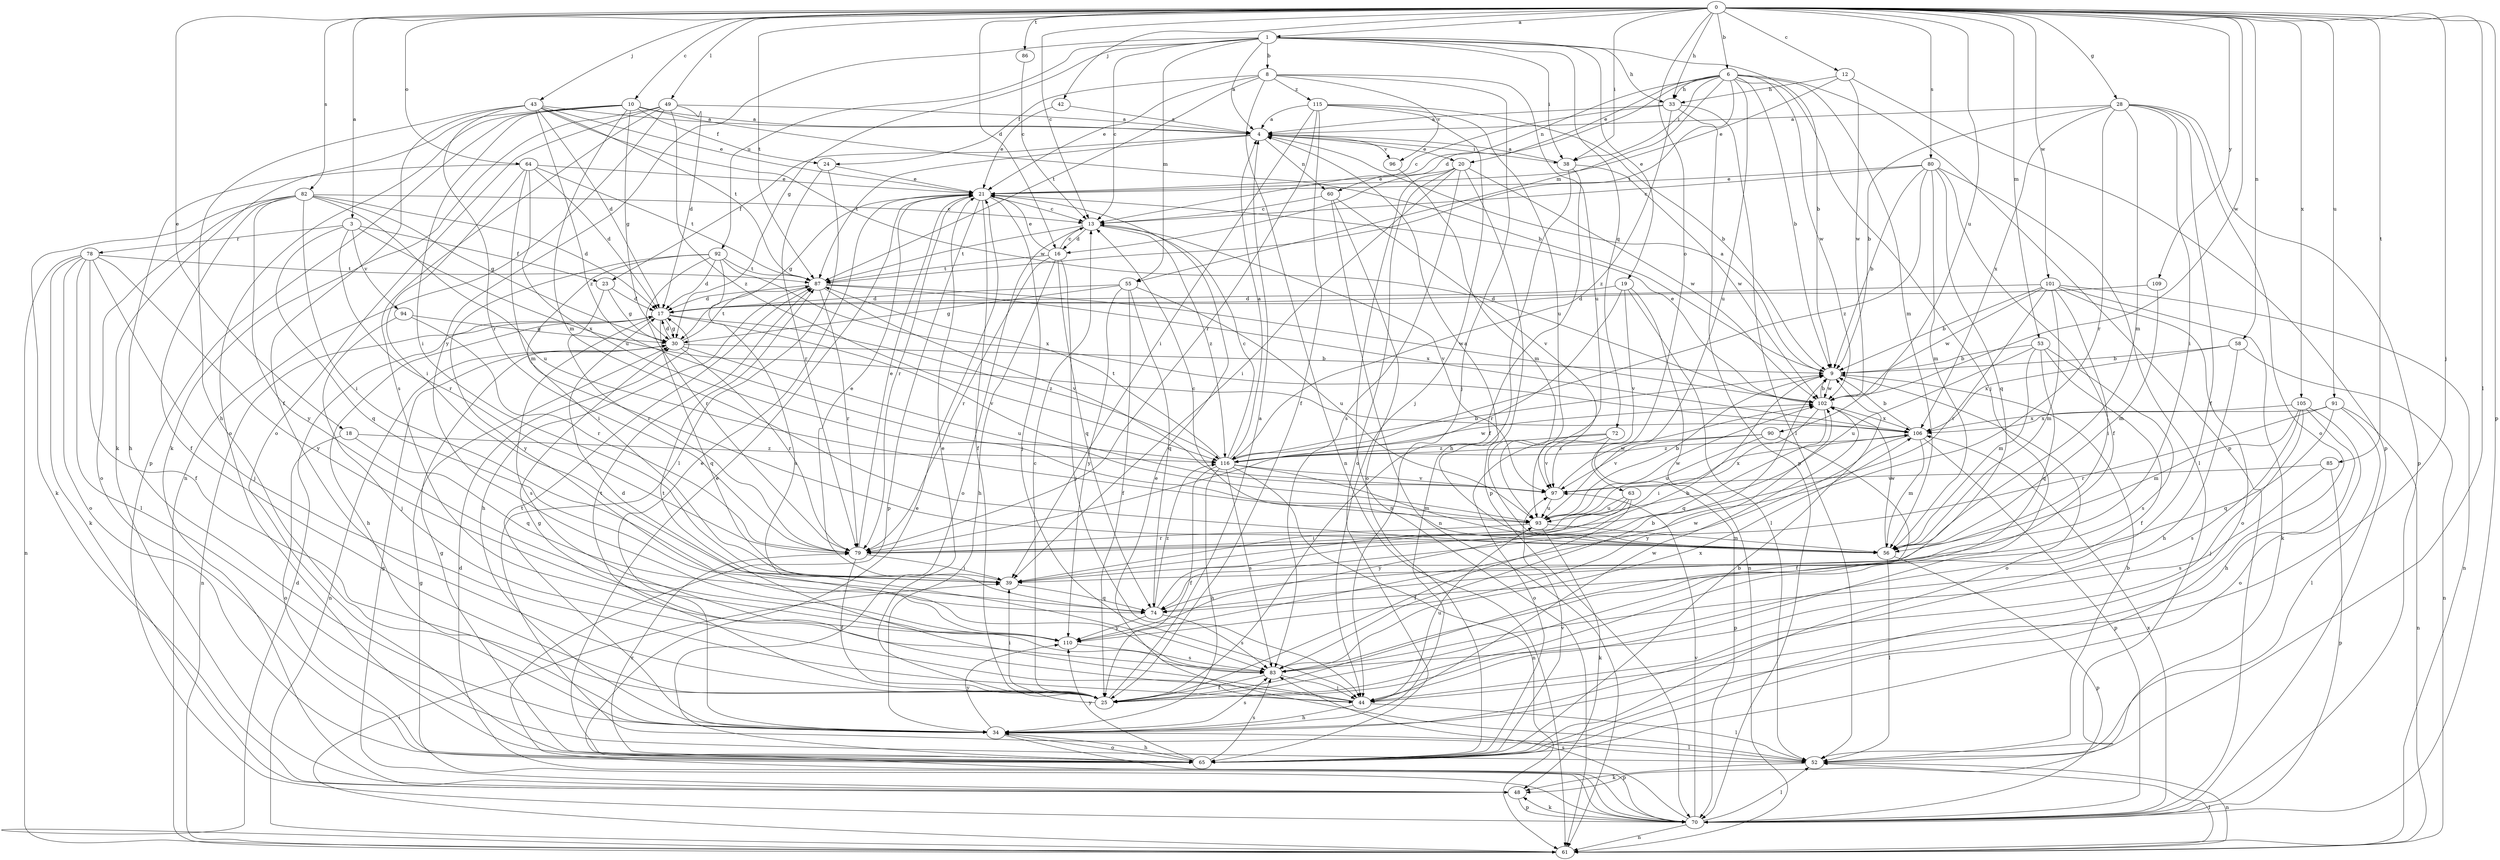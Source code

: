 strict digraph  {
0;
1;
3;
4;
6;
8;
9;
10;
12;
13;
16;
17;
18;
19;
20;
21;
23;
24;
25;
28;
30;
33;
34;
38;
39;
42;
43;
44;
48;
49;
52;
53;
55;
56;
58;
60;
61;
63;
64;
65;
70;
72;
74;
78;
79;
80;
82;
83;
85;
86;
87;
90;
91;
92;
93;
94;
96;
97;
101;
102;
105;
106;
109;
110;
115;
116;
0 -> 1  [label=a];
0 -> 3  [label=a];
0 -> 6  [label=b];
0 -> 10  [label=c];
0 -> 12  [label=c];
0 -> 13  [label=c];
0 -> 16  [label=d];
0 -> 18  [label=e];
0 -> 28  [label=g];
0 -> 33  [label=h];
0 -> 38  [label=i];
0 -> 42  [label=j];
0 -> 43  [label=j];
0 -> 44  [label=j];
0 -> 49  [label=l];
0 -> 52  [label=l];
0 -> 53  [label=m];
0 -> 58  [label=n];
0 -> 63  [label=o];
0 -> 64  [label=o];
0 -> 70  [label=p];
0 -> 80  [label=s];
0 -> 82  [label=s];
0 -> 85  [label=t];
0 -> 86  [label=t];
0 -> 87  [label=t];
0 -> 90  [label=u];
0 -> 91  [label=u];
0 -> 101  [label=w];
0 -> 102  [label=w];
0 -> 105  [label=x];
0 -> 109  [label=y];
1 -> 4  [label=a];
1 -> 8  [label=b];
1 -> 9  [label=b];
1 -> 13  [label=c];
1 -> 19  [label=e];
1 -> 30  [label=g];
1 -> 33  [label=h];
1 -> 38  [label=i];
1 -> 55  [label=m];
1 -> 72  [label=q];
1 -> 92  [label=u];
1 -> 110  [label=y];
3 -> 23  [label=f];
3 -> 74  [label=q];
3 -> 78  [label=r];
3 -> 79  [label=r];
3 -> 94  [label=v];
3 -> 106  [label=x];
4 -> 20  [label=e];
4 -> 23  [label=f];
4 -> 38  [label=i];
4 -> 60  [label=n];
4 -> 87  [label=t];
4 -> 96  [label=v];
6 -> 9  [label=b];
6 -> 16  [label=d];
6 -> 20  [label=e];
6 -> 33  [label=h];
6 -> 38  [label=i];
6 -> 44  [label=j];
6 -> 55  [label=m];
6 -> 56  [label=m];
6 -> 60  [label=n];
6 -> 70  [label=p];
6 -> 87  [label=t];
6 -> 93  [label=u];
6 -> 102  [label=w];
8 -> 21  [label=e];
8 -> 24  [label=f];
8 -> 44  [label=j];
8 -> 61  [label=n];
8 -> 87  [label=t];
8 -> 93  [label=u];
8 -> 96  [label=v];
8 -> 115  [label=z];
9 -> 4  [label=a];
9 -> 65  [label=o];
9 -> 102  [label=w];
10 -> 4  [label=a];
10 -> 9  [label=b];
10 -> 24  [label=f];
10 -> 30  [label=g];
10 -> 39  [label=i];
10 -> 48  [label=k];
10 -> 56  [label=m];
10 -> 65  [label=o];
10 -> 70  [label=p];
12 -> 21  [label=e];
12 -> 33  [label=h];
12 -> 70  [label=p];
12 -> 102  [label=w];
13 -> 16  [label=d];
13 -> 65  [label=o];
13 -> 87  [label=t];
13 -> 97  [label=v];
13 -> 116  [label=z];
16 -> 13  [label=c];
16 -> 21  [label=e];
16 -> 34  [label=h];
16 -> 44  [label=j];
16 -> 74  [label=q];
16 -> 79  [label=r];
16 -> 87  [label=t];
17 -> 30  [label=g];
17 -> 34  [label=h];
17 -> 61  [label=n];
17 -> 74  [label=q];
17 -> 83  [label=s];
17 -> 97  [label=v];
17 -> 116  [label=z];
18 -> 65  [label=o];
18 -> 74  [label=q];
18 -> 116  [label=z];
19 -> 17  [label=d];
19 -> 52  [label=l];
19 -> 61  [label=n];
19 -> 79  [label=r];
19 -> 97  [label=v];
20 -> 21  [label=e];
20 -> 39  [label=i];
20 -> 61  [label=n];
20 -> 65  [label=o];
20 -> 70  [label=p];
20 -> 83  [label=s];
20 -> 102  [label=w];
21 -> 13  [label=c];
21 -> 25  [label=f];
21 -> 30  [label=g];
21 -> 44  [label=j];
21 -> 70  [label=p];
21 -> 79  [label=r];
23 -> 17  [label=d];
23 -> 30  [label=g];
23 -> 79  [label=r];
24 -> 21  [label=e];
24 -> 52  [label=l];
24 -> 79  [label=r];
25 -> 4  [label=a];
25 -> 13  [label=c];
25 -> 21  [label=e];
25 -> 39  [label=i];
25 -> 87  [label=t];
28 -> 4  [label=a];
28 -> 9  [label=b];
28 -> 25  [label=f];
28 -> 39  [label=i];
28 -> 56  [label=m];
28 -> 65  [label=o];
28 -> 70  [label=p];
28 -> 79  [label=r];
28 -> 106  [label=x];
30 -> 9  [label=b];
30 -> 17  [label=d];
30 -> 61  [label=n];
30 -> 79  [label=r];
30 -> 87  [label=t];
30 -> 93  [label=u];
33 -> 4  [label=a];
33 -> 13  [label=c];
33 -> 52  [label=l];
33 -> 70  [label=p];
33 -> 116  [label=z];
34 -> 21  [label=e];
34 -> 52  [label=l];
34 -> 65  [label=o];
34 -> 70  [label=p];
34 -> 83  [label=s];
34 -> 87  [label=t];
34 -> 110  [label=y];
38 -> 4  [label=a];
38 -> 25  [label=f];
38 -> 34  [label=h];
38 -> 102  [label=w];
39 -> 21  [label=e];
39 -> 74  [label=q];
42 -> 4  [label=a];
42 -> 21  [label=e];
43 -> 4  [label=a];
43 -> 17  [label=d];
43 -> 21  [label=e];
43 -> 25  [label=f];
43 -> 34  [label=h];
43 -> 79  [label=r];
43 -> 87  [label=t];
43 -> 102  [label=w];
43 -> 116  [label=z];
44 -> 30  [label=g];
44 -> 34  [label=h];
44 -> 52  [label=l];
44 -> 87  [label=t];
44 -> 93  [label=u];
44 -> 102  [label=w];
48 -> 30  [label=g];
48 -> 70  [label=p];
49 -> 4  [label=a];
49 -> 17  [label=d];
49 -> 48  [label=k];
49 -> 61  [label=n];
49 -> 65  [label=o];
49 -> 83  [label=s];
49 -> 116  [label=z];
52 -> 9  [label=b];
52 -> 21  [label=e];
52 -> 48  [label=k];
52 -> 61  [label=n];
53 -> 9  [label=b];
53 -> 25  [label=f];
53 -> 56  [label=m];
53 -> 74  [label=q];
53 -> 83  [label=s];
53 -> 93  [label=u];
55 -> 17  [label=d];
55 -> 25  [label=f];
55 -> 30  [label=g];
55 -> 74  [label=q];
55 -> 93  [label=u];
55 -> 110  [label=y];
56 -> 4  [label=a];
56 -> 13  [label=c];
56 -> 52  [label=l];
56 -> 70  [label=p];
56 -> 102  [label=w];
58 -> 9  [label=b];
58 -> 34  [label=h];
58 -> 61  [label=n];
58 -> 106  [label=x];
60 -> 13  [label=c];
60 -> 61  [label=n];
60 -> 65  [label=o];
60 -> 97  [label=v];
61 -> 17  [label=d];
61 -> 39  [label=i];
61 -> 52  [label=l];
63 -> 25  [label=f];
63 -> 39  [label=i];
63 -> 93  [label=u];
63 -> 110  [label=y];
64 -> 17  [label=d];
64 -> 21  [label=e];
64 -> 34  [label=h];
64 -> 39  [label=i];
64 -> 56  [label=m];
64 -> 87  [label=t];
64 -> 93  [label=u];
65 -> 9  [label=b];
65 -> 21  [label=e];
65 -> 30  [label=g];
65 -> 34  [label=h];
65 -> 79  [label=r];
65 -> 83  [label=s];
65 -> 97  [label=v];
65 -> 110  [label=y];
70 -> 17  [label=d];
70 -> 21  [label=e];
70 -> 30  [label=g];
70 -> 48  [label=k];
70 -> 52  [label=l];
70 -> 61  [label=n];
70 -> 83  [label=s];
70 -> 97  [label=v];
70 -> 106  [label=x];
72 -> 65  [label=o];
72 -> 70  [label=p];
72 -> 97  [label=v];
72 -> 116  [label=z];
74 -> 9  [label=b];
74 -> 83  [label=s];
74 -> 110  [label=y];
74 -> 116  [label=z];
78 -> 25  [label=f];
78 -> 44  [label=j];
78 -> 48  [label=k];
78 -> 52  [label=l];
78 -> 61  [label=n];
78 -> 65  [label=o];
78 -> 87  [label=t];
78 -> 110  [label=y];
79 -> 21  [label=e];
79 -> 25  [label=f];
79 -> 39  [label=i];
80 -> 9  [label=b];
80 -> 13  [label=c];
80 -> 21  [label=e];
80 -> 25  [label=f];
80 -> 52  [label=l];
80 -> 56  [label=m];
80 -> 74  [label=q];
80 -> 116  [label=z];
82 -> 13  [label=c];
82 -> 17  [label=d];
82 -> 25  [label=f];
82 -> 30  [label=g];
82 -> 39  [label=i];
82 -> 48  [label=k];
82 -> 65  [label=o];
82 -> 93  [label=u];
82 -> 110  [label=y];
83 -> 9  [label=b];
83 -> 17  [label=d];
83 -> 25  [label=f];
83 -> 44  [label=j];
83 -> 106  [label=x];
85 -> 70  [label=p];
85 -> 83  [label=s];
85 -> 97  [label=v];
86 -> 13  [label=c];
87 -> 17  [label=d];
87 -> 34  [label=h];
87 -> 79  [label=r];
87 -> 97  [label=v];
87 -> 102  [label=w];
87 -> 106  [label=x];
90 -> 25  [label=f];
90 -> 93  [label=u];
90 -> 97  [label=v];
90 -> 116  [label=z];
91 -> 52  [label=l];
91 -> 61  [label=n];
91 -> 74  [label=q];
91 -> 79  [label=r];
91 -> 106  [label=x];
92 -> 17  [label=d];
92 -> 39  [label=i];
92 -> 79  [label=r];
92 -> 83  [label=s];
92 -> 87  [label=t];
92 -> 106  [label=x];
92 -> 110  [label=y];
93 -> 9  [label=b];
93 -> 48  [label=k];
93 -> 56  [label=m];
93 -> 79  [label=r];
93 -> 102  [label=w];
94 -> 30  [label=g];
94 -> 44  [label=j];
94 -> 79  [label=r];
96 -> 56  [label=m];
97 -> 93  [label=u];
97 -> 102  [label=w];
97 -> 106  [label=x];
101 -> 9  [label=b];
101 -> 17  [label=d];
101 -> 39  [label=i];
101 -> 48  [label=k];
101 -> 56  [label=m];
101 -> 61  [label=n];
101 -> 65  [label=o];
101 -> 79  [label=r];
101 -> 102  [label=w];
102 -> 9  [label=b];
102 -> 21  [label=e];
102 -> 39  [label=i];
102 -> 74  [label=q];
102 -> 106  [label=x];
105 -> 34  [label=h];
105 -> 44  [label=j];
105 -> 56  [label=m];
105 -> 65  [label=o];
105 -> 83  [label=s];
105 -> 106  [label=x];
106 -> 9  [label=b];
106 -> 56  [label=m];
106 -> 70  [label=p];
106 -> 110  [label=y];
106 -> 116  [label=z];
109 -> 17  [label=d];
109 -> 56  [label=m];
110 -> 83  [label=s];
110 -> 102  [label=w];
115 -> 4  [label=a];
115 -> 9  [label=b];
115 -> 25  [label=f];
115 -> 39  [label=i];
115 -> 44  [label=j];
115 -> 79  [label=r];
115 -> 93  [label=u];
116 -> 4  [label=a];
116 -> 9  [label=b];
116 -> 13  [label=c];
116 -> 25  [label=f];
116 -> 34  [label=h];
116 -> 56  [label=m];
116 -> 61  [label=n];
116 -> 83  [label=s];
116 -> 87  [label=t];
116 -> 97  [label=v];
116 -> 102  [label=w];
}
